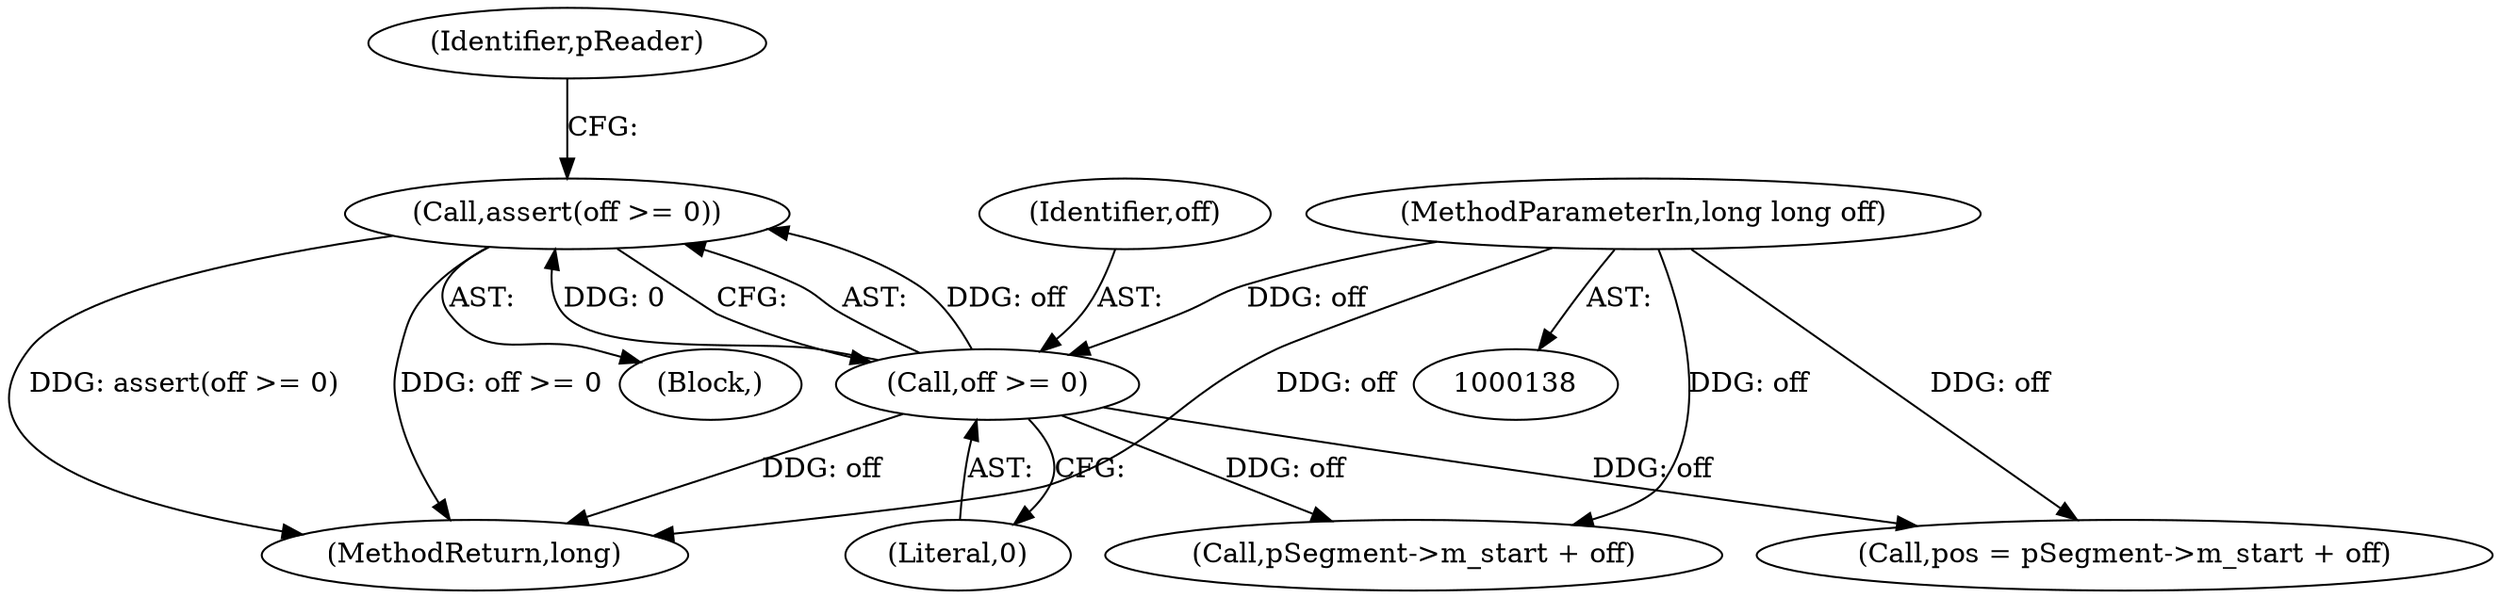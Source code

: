 digraph "0_Android_cc274e2abe8b2a6698a5c47d8aa4bb45f1f9538d_24@API" {
"1000146" [label="(Call,assert(off >= 0))"];
"1000147" [label="(Call,off >= 0)"];
"1000140" [label="(MethodParameterIn,long long off)"];
"1000149" [label="(Literal,0)"];
"1000669" [label="(MethodReturn,long)"];
"1000146" [label="(Call,assert(off >= 0))"];
"1000179" [label="(Call,pos = pSegment->m_start + off)"];
"1000140" [label="(MethodParameterIn,long long off)"];
"1000148" [label="(Identifier,off)"];
"1000151" [label="(Identifier,pReader)"];
"1000181" [label="(Call,pSegment->m_start + off)"];
"1000147" [label="(Call,off >= 0)"];
"1000143" [label="(Block,)"];
"1000146" -> "1000143"  [label="AST: "];
"1000146" -> "1000147"  [label="CFG: "];
"1000147" -> "1000146"  [label="AST: "];
"1000151" -> "1000146"  [label="CFG: "];
"1000146" -> "1000669"  [label="DDG: assert(off >= 0)"];
"1000146" -> "1000669"  [label="DDG: off >= 0"];
"1000147" -> "1000146"  [label="DDG: off"];
"1000147" -> "1000146"  [label="DDG: 0"];
"1000147" -> "1000149"  [label="CFG: "];
"1000148" -> "1000147"  [label="AST: "];
"1000149" -> "1000147"  [label="AST: "];
"1000147" -> "1000669"  [label="DDG: off"];
"1000140" -> "1000147"  [label="DDG: off"];
"1000147" -> "1000179"  [label="DDG: off"];
"1000147" -> "1000181"  [label="DDG: off"];
"1000140" -> "1000138"  [label="AST: "];
"1000140" -> "1000669"  [label="DDG: off"];
"1000140" -> "1000179"  [label="DDG: off"];
"1000140" -> "1000181"  [label="DDG: off"];
}
